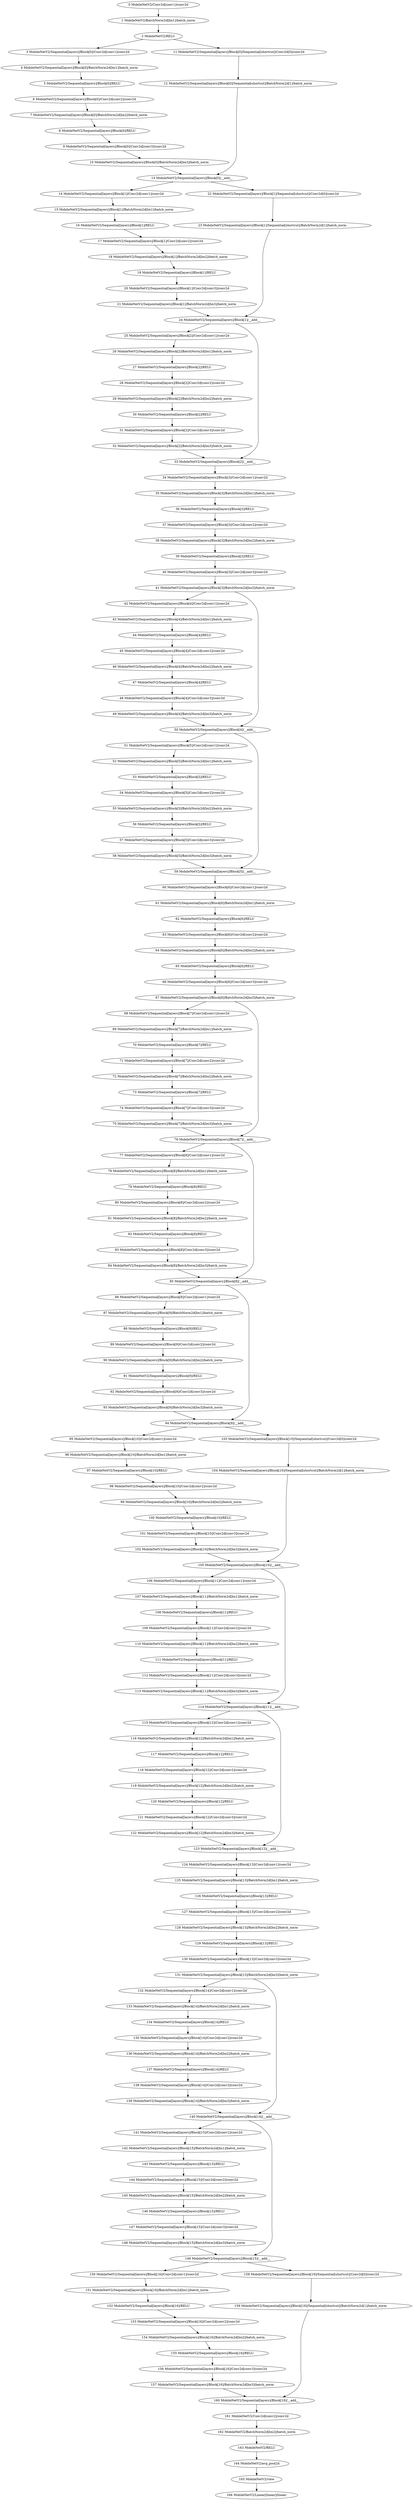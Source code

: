 strict digraph  {
"0 MobileNetV2/Conv2d[conv1]/conv2d" [id=0, scope="MobileNetV2/Conv2d[conv1]", type=conv2d];
"1 MobileNetV2/BatchNorm2d[bn1]/batch_norm" [id=1, scope="MobileNetV2/BatchNorm2d[bn1]", type=batch_norm];
"2 MobileNetV2/RELU" [id=2, scope=MobileNetV2, type=RELU];
"3 MobileNetV2/Sequential[layers]/Block[0]/Conv2d[conv1]/conv2d" [id=3, scope="MobileNetV2/Sequential[layers]/Block[0]/Conv2d[conv1]", type=conv2d];
"4 MobileNetV2/Sequential[layers]/Block[0]/BatchNorm2d[bn1]/batch_norm" [id=4, scope="MobileNetV2/Sequential[layers]/Block[0]/BatchNorm2d[bn1]", type=batch_norm];
"5 MobileNetV2/Sequential[layers]/Block[0]/RELU" [id=5, scope="MobileNetV2/Sequential[layers]/Block[0]", type=RELU];
"6 MobileNetV2/Sequential[layers]/Block[0]/Conv2d[conv2]/conv2d" [id=6, scope="MobileNetV2/Sequential[layers]/Block[0]/Conv2d[conv2]", type=conv2d];
"7 MobileNetV2/Sequential[layers]/Block[0]/BatchNorm2d[bn2]/batch_norm" [id=7, scope="MobileNetV2/Sequential[layers]/Block[0]/BatchNorm2d[bn2]", type=batch_norm];
"8 MobileNetV2/Sequential[layers]/Block[0]/RELU" [id=8, scope="MobileNetV2/Sequential[layers]/Block[0]", type=RELU];
"9 MobileNetV2/Sequential[layers]/Block[0]/Conv2d[conv3]/conv2d" [id=9, scope="MobileNetV2/Sequential[layers]/Block[0]/Conv2d[conv3]", type=conv2d];
"10 MobileNetV2/Sequential[layers]/Block[0]/BatchNorm2d[bn3]/batch_norm" [id=10, scope="MobileNetV2/Sequential[layers]/Block[0]/BatchNorm2d[bn3]", type=batch_norm];
"11 MobileNetV2/Sequential[layers]/Block[0]/Sequential[shortcut]/Conv2d[0]/conv2d" [id=11, scope="MobileNetV2/Sequential[layers]/Block[0]/Sequential[shortcut]/Conv2d[0]", type=conv2d];
"12 MobileNetV2/Sequential[layers]/Block[0]/Sequential[shortcut]/BatchNorm2d[1]/batch_norm" [id=12, scope="MobileNetV2/Sequential[layers]/Block[0]/Sequential[shortcut]/BatchNorm2d[1]", type=batch_norm];
"13 MobileNetV2/Sequential[layers]/Block[0]/__add__" [id=13, scope="MobileNetV2/Sequential[layers]/Block[0]", type=__add__];
"14 MobileNetV2/Sequential[layers]/Block[1]/Conv2d[conv1]/conv2d" [id=14, scope="MobileNetV2/Sequential[layers]/Block[1]/Conv2d[conv1]", type=conv2d];
"15 MobileNetV2/Sequential[layers]/Block[1]/BatchNorm2d[bn1]/batch_norm" [id=15, scope="MobileNetV2/Sequential[layers]/Block[1]/BatchNorm2d[bn1]", type=batch_norm];
"16 MobileNetV2/Sequential[layers]/Block[1]/RELU" [id=16, scope="MobileNetV2/Sequential[layers]/Block[1]", type=RELU];
"17 MobileNetV2/Sequential[layers]/Block[1]/Conv2d[conv2]/conv2d" [id=17, scope="MobileNetV2/Sequential[layers]/Block[1]/Conv2d[conv2]", type=conv2d];
"18 MobileNetV2/Sequential[layers]/Block[1]/BatchNorm2d[bn2]/batch_norm" [id=18, scope="MobileNetV2/Sequential[layers]/Block[1]/BatchNorm2d[bn2]", type=batch_norm];
"19 MobileNetV2/Sequential[layers]/Block[1]/RELU" [id=19, scope="MobileNetV2/Sequential[layers]/Block[1]", type=RELU];
"20 MobileNetV2/Sequential[layers]/Block[1]/Conv2d[conv3]/conv2d" [id=20, scope="MobileNetV2/Sequential[layers]/Block[1]/Conv2d[conv3]", type=conv2d];
"21 MobileNetV2/Sequential[layers]/Block[1]/BatchNorm2d[bn3]/batch_norm" [id=21, scope="MobileNetV2/Sequential[layers]/Block[1]/BatchNorm2d[bn3]", type=batch_norm];
"22 MobileNetV2/Sequential[layers]/Block[1]/Sequential[shortcut]/Conv2d[0]/conv2d" [id=22, scope="MobileNetV2/Sequential[layers]/Block[1]/Sequential[shortcut]/Conv2d[0]", type=conv2d];
"23 MobileNetV2/Sequential[layers]/Block[1]/Sequential[shortcut]/BatchNorm2d[1]/batch_norm" [id=23, scope="MobileNetV2/Sequential[layers]/Block[1]/Sequential[shortcut]/BatchNorm2d[1]", type=batch_norm];
"24 MobileNetV2/Sequential[layers]/Block[1]/__add__" [id=24, scope="MobileNetV2/Sequential[layers]/Block[1]", type=__add__];
"25 MobileNetV2/Sequential[layers]/Block[2]/Conv2d[conv1]/conv2d" [id=25, scope="MobileNetV2/Sequential[layers]/Block[2]/Conv2d[conv1]", type=conv2d];
"26 MobileNetV2/Sequential[layers]/Block[2]/BatchNorm2d[bn1]/batch_norm" [id=26, scope="MobileNetV2/Sequential[layers]/Block[2]/BatchNorm2d[bn1]", type=batch_norm];
"27 MobileNetV2/Sequential[layers]/Block[2]/RELU" [id=27, scope="MobileNetV2/Sequential[layers]/Block[2]", type=RELU];
"28 MobileNetV2/Sequential[layers]/Block[2]/Conv2d[conv2]/conv2d" [id=28, scope="MobileNetV2/Sequential[layers]/Block[2]/Conv2d[conv2]", type=conv2d];
"29 MobileNetV2/Sequential[layers]/Block[2]/BatchNorm2d[bn2]/batch_norm" [id=29, scope="MobileNetV2/Sequential[layers]/Block[2]/BatchNorm2d[bn2]", type=batch_norm];
"30 MobileNetV2/Sequential[layers]/Block[2]/RELU" [id=30, scope="MobileNetV2/Sequential[layers]/Block[2]", type=RELU];
"31 MobileNetV2/Sequential[layers]/Block[2]/Conv2d[conv3]/conv2d" [id=31, scope="MobileNetV2/Sequential[layers]/Block[2]/Conv2d[conv3]", type=conv2d];
"32 MobileNetV2/Sequential[layers]/Block[2]/BatchNorm2d[bn3]/batch_norm" [id=32, scope="MobileNetV2/Sequential[layers]/Block[2]/BatchNorm2d[bn3]", type=batch_norm];
"33 MobileNetV2/Sequential[layers]/Block[2]/__add__" [id=33, scope="MobileNetV2/Sequential[layers]/Block[2]", type=__add__];
"34 MobileNetV2/Sequential[layers]/Block[3]/Conv2d[conv1]/conv2d" [id=34, scope="MobileNetV2/Sequential[layers]/Block[3]/Conv2d[conv1]", type=conv2d];
"35 MobileNetV2/Sequential[layers]/Block[3]/BatchNorm2d[bn1]/batch_norm" [id=35, scope="MobileNetV2/Sequential[layers]/Block[3]/BatchNorm2d[bn1]", type=batch_norm];
"36 MobileNetV2/Sequential[layers]/Block[3]/RELU" [id=36, scope="MobileNetV2/Sequential[layers]/Block[3]", type=RELU];
"37 MobileNetV2/Sequential[layers]/Block[3]/Conv2d[conv2]/conv2d" [id=37, scope="MobileNetV2/Sequential[layers]/Block[3]/Conv2d[conv2]", type=conv2d];
"38 MobileNetV2/Sequential[layers]/Block[3]/BatchNorm2d[bn2]/batch_norm" [id=38, scope="MobileNetV2/Sequential[layers]/Block[3]/BatchNorm2d[bn2]", type=batch_norm];
"39 MobileNetV2/Sequential[layers]/Block[3]/RELU" [id=39, scope="MobileNetV2/Sequential[layers]/Block[3]", type=RELU];
"40 MobileNetV2/Sequential[layers]/Block[3]/Conv2d[conv3]/conv2d" [id=40, scope="MobileNetV2/Sequential[layers]/Block[3]/Conv2d[conv3]", type=conv2d];
"41 MobileNetV2/Sequential[layers]/Block[3]/BatchNorm2d[bn3]/batch_norm" [id=41, scope="MobileNetV2/Sequential[layers]/Block[3]/BatchNorm2d[bn3]", type=batch_norm];
"42 MobileNetV2/Sequential[layers]/Block[4]/Conv2d[conv1]/conv2d" [id=42, scope="MobileNetV2/Sequential[layers]/Block[4]/Conv2d[conv1]", type=conv2d];
"43 MobileNetV2/Sequential[layers]/Block[4]/BatchNorm2d[bn1]/batch_norm" [id=43, scope="MobileNetV2/Sequential[layers]/Block[4]/BatchNorm2d[bn1]", type=batch_norm];
"44 MobileNetV2/Sequential[layers]/Block[4]/RELU" [id=44, scope="MobileNetV2/Sequential[layers]/Block[4]", type=RELU];
"45 MobileNetV2/Sequential[layers]/Block[4]/Conv2d[conv2]/conv2d" [id=45, scope="MobileNetV2/Sequential[layers]/Block[4]/Conv2d[conv2]", type=conv2d];
"46 MobileNetV2/Sequential[layers]/Block[4]/BatchNorm2d[bn2]/batch_norm" [id=46, scope="MobileNetV2/Sequential[layers]/Block[4]/BatchNorm2d[bn2]", type=batch_norm];
"47 MobileNetV2/Sequential[layers]/Block[4]/RELU" [id=47, scope="MobileNetV2/Sequential[layers]/Block[4]", type=RELU];
"48 MobileNetV2/Sequential[layers]/Block[4]/Conv2d[conv3]/conv2d" [id=48, scope="MobileNetV2/Sequential[layers]/Block[4]/Conv2d[conv3]", type=conv2d];
"49 MobileNetV2/Sequential[layers]/Block[4]/BatchNorm2d[bn3]/batch_norm" [id=49, scope="MobileNetV2/Sequential[layers]/Block[4]/BatchNorm2d[bn3]", type=batch_norm];
"50 MobileNetV2/Sequential[layers]/Block[4]/__add__" [id=50, scope="MobileNetV2/Sequential[layers]/Block[4]", type=__add__];
"51 MobileNetV2/Sequential[layers]/Block[5]/Conv2d[conv1]/conv2d" [id=51, scope="MobileNetV2/Sequential[layers]/Block[5]/Conv2d[conv1]", type=conv2d];
"52 MobileNetV2/Sequential[layers]/Block[5]/BatchNorm2d[bn1]/batch_norm" [id=52, scope="MobileNetV2/Sequential[layers]/Block[5]/BatchNorm2d[bn1]", type=batch_norm];
"53 MobileNetV2/Sequential[layers]/Block[5]/RELU" [id=53, scope="MobileNetV2/Sequential[layers]/Block[5]", type=RELU];
"54 MobileNetV2/Sequential[layers]/Block[5]/Conv2d[conv2]/conv2d" [id=54, scope="MobileNetV2/Sequential[layers]/Block[5]/Conv2d[conv2]", type=conv2d];
"55 MobileNetV2/Sequential[layers]/Block[5]/BatchNorm2d[bn2]/batch_norm" [id=55, scope="MobileNetV2/Sequential[layers]/Block[5]/BatchNorm2d[bn2]", type=batch_norm];
"56 MobileNetV2/Sequential[layers]/Block[5]/RELU" [id=56, scope="MobileNetV2/Sequential[layers]/Block[5]", type=RELU];
"57 MobileNetV2/Sequential[layers]/Block[5]/Conv2d[conv3]/conv2d" [id=57, scope="MobileNetV2/Sequential[layers]/Block[5]/Conv2d[conv3]", type=conv2d];
"58 MobileNetV2/Sequential[layers]/Block[5]/BatchNorm2d[bn3]/batch_norm" [id=58, scope="MobileNetV2/Sequential[layers]/Block[5]/BatchNorm2d[bn3]", type=batch_norm];
"59 MobileNetV2/Sequential[layers]/Block[5]/__add__" [id=59, scope="MobileNetV2/Sequential[layers]/Block[5]", type=__add__];
"60 MobileNetV2/Sequential[layers]/Block[6]/Conv2d[conv1]/conv2d" [id=60, scope="MobileNetV2/Sequential[layers]/Block[6]/Conv2d[conv1]", type=conv2d];
"61 MobileNetV2/Sequential[layers]/Block[6]/BatchNorm2d[bn1]/batch_norm" [id=61, scope="MobileNetV2/Sequential[layers]/Block[6]/BatchNorm2d[bn1]", type=batch_norm];
"62 MobileNetV2/Sequential[layers]/Block[6]/RELU" [id=62, scope="MobileNetV2/Sequential[layers]/Block[6]", type=RELU];
"63 MobileNetV2/Sequential[layers]/Block[6]/Conv2d[conv2]/conv2d" [id=63, scope="MobileNetV2/Sequential[layers]/Block[6]/Conv2d[conv2]", type=conv2d];
"64 MobileNetV2/Sequential[layers]/Block[6]/BatchNorm2d[bn2]/batch_norm" [id=64, scope="MobileNetV2/Sequential[layers]/Block[6]/BatchNorm2d[bn2]", type=batch_norm];
"65 MobileNetV2/Sequential[layers]/Block[6]/RELU" [id=65, scope="MobileNetV2/Sequential[layers]/Block[6]", type=RELU];
"66 MobileNetV2/Sequential[layers]/Block[6]/Conv2d[conv3]/conv2d" [id=66, scope="MobileNetV2/Sequential[layers]/Block[6]/Conv2d[conv3]", type=conv2d];
"67 MobileNetV2/Sequential[layers]/Block[6]/BatchNorm2d[bn3]/batch_norm" [id=67, scope="MobileNetV2/Sequential[layers]/Block[6]/BatchNorm2d[bn3]", type=batch_norm];
"68 MobileNetV2/Sequential[layers]/Block[7]/Conv2d[conv1]/conv2d" [id=68, scope="MobileNetV2/Sequential[layers]/Block[7]/Conv2d[conv1]", type=conv2d];
"69 MobileNetV2/Sequential[layers]/Block[7]/BatchNorm2d[bn1]/batch_norm" [id=69, scope="MobileNetV2/Sequential[layers]/Block[7]/BatchNorm2d[bn1]", type=batch_norm];
"70 MobileNetV2/Sequential[layers]/Block[7]/RELU" [id=70, scope="MobileNetV2/Sequential[layers]/Block[7]", type=RELU];
"71 MobileNetV2/Sequential[layers]/Block[7]/Conv2d[conv2]/conv2d" [id=71, scope="MobileNetV2/Sequential[layers]/Block[7]/Conv2d[conv2]", type=conv2d];
"72 MobileNetV2/Sequential[layers]/Block[7]/BatchNorm2d[bn2]/batch_norm" [id=72, scope="MobileNetV2/Sequential[layers]/Block[7]/BatchNorm2d[bn2]", type=batch_norm];
"73 MobileNetV2/Sequential[layers]/Block[7]/RELU" [id=73, scope="MobileNetV2/Sequential[layers]/Block[7]", type=RELU];
"74 MobileNetV2/Sequential[layers]/Block[7]/Conv2d[conv3]/conv2d" [id=74, scope="MobileNetV2/Sequential[layers]/Block[7]/Conv2d[conv3]", type=conv2d];
"75 MobileNetV2/Sequential[layers]/Block[7]/BatchNorm2d[bn3]/batch_norm" [id=75, scope="MobileNetV2/Sequential[layers]/Block[7]/BatchNorm2d[bn3]", type=batch_norm];
"76 MobileNetV2/Sequential[layers]/Block[7]/__add__" [id=76, scope="MobileNetV2/Sequential[layers]/Block[7]", type=__add__];
"77 MobileNetV2/Sequential[layers]/Block[8]/Conv2d[conv1]/conv2d" [id=77, scope="MobileNetV2/Sequential[layers]/Block[8]/Conv2d[conv1]", type=conv2d];
"78 MobileNetV2/Sequential[layers]/Block[8]/BatchNorm2d[bn1]/batch_norm" [id=78, scope="MobileNetV2/Sequential[layers]/Block[8]/BatchNorm2d[bn1]", type=batch_norm];
"79 MobileNetV2/Sequential[layers]/Block[8]/RELU" [id=79, scope="MobileNetV2/Sequential[layers]/Block[8]", type=RELU];
"80 MobileNetV2/Sequential[layers]/Block[8]/Conv2d[conv2]/conv2d" [id=80, scope="MobileNetV2/Sequential[layers]/Block[8]/Conv2d[conv2]", type=conv2d];
"81 MobileNetV2/Sequential[layers]/Block[8]/BatchNorm2d[bn2]/batch_norm" [id=81, scope="MobileNetV2/Sequential[layers]/Block[8]/BatchNorm2d[bn2]", type=batch_norm];
"82 MobileNetV2/Sequential[layers]/Block[8]/RELU" [id=82, scope="MobileNetV2/Sequential[layers]/Block[8]", type=RELU];
"83 MobileNetV2/Sequential[layers]/Block[8]/Conv2d[conv3]/conv2d" [id=83, scope="MobileNetV2/Sequential[layers]/Block[8]/Conv2d[conv3]", type=conv2d];
"84 MobileNetV2/Sequential[layers]/Block[8]/BatchNorm2d[bn3]/batch_norm" [id=84, scope="MobileNetV2/Sequential[layers]/Block[8]/BatchNorm2d[bn3]", type=batch_norm];
"85 MobileNetV2/Sequential[layers]/Block[8]/__add__" [id=85, scope="MobileNetV2/Sequential[layers]/Block[8]", type=__add__];
"86 MobileNetV2/Sequential[layers]/Block[9]/Conv2d[conv1]/conv2d" [id=86, scope="MobileNetV2/Sequential[layers]/Block[9]/Conv2d[conv1]", type=conv2d];
"87 MobileNetV2/Sequential[layers]/Block[9]/BatchNorm2d[bn1]/batch_norm" [id=87, scope="MobileNetV2/Sequential[layers]/Block[9]/BatchNorm2d[bn1]", type=batch_norm];
"88 MobileNetV2/Sequential[layers]/Block[9]/RELU" [id=88, scope="MobileNetV2/Sequential[layers]/Block[9]", type=RELU];
"89 MobileNetV2/Sequential[layers]/Block[9]/Conv2d[conv2]/conv2d" [id=89, scope="MobileNetV2/Sequential[layers]/Block[9]/Conv2d[conv2]", type=conv2d];
"90 MobileNetV2/Sequential[layers]/Block[9]/BatchNorm2d[bn2]/batch_norm" [id=90, scope="MobileNetV2/Sequential[layers]/Block[9]/BatchNorm2d[bn2]", type=batch_norm];
"91 MobileNetV2/Sequential[layers]/Block[9]/RELU" [id=91, scope="MobileNetV2/Sequential[layers]/Block[9]", type=RELU];
"92 MobileNetV2/Sequential[layers]/Block[9]/Conv2d[conv3]/conv2d" [id=92, scope="MobileNetV2/Sequential[layers]/Block[9]/Conv2d[conv3]", type=conv2d];
"93 MobileNetV2/Sequential[layers]/Block[9]/BatchNorm2d[bn3]/batch_norm" [id=93, scope="MobileNetV2/Sequential[layers]/Block[9]/BatchNorm2d[bn3]", type=batch_norm];
"94 MobileNetV2/Sequential[layers]/Block[9]/__add__" [id=94, scope="MobileNetV2/Sequential[layers]/Block[9]", type=__add__];
"95 MobileNetV2/Sequential[layers]/Block[10]/Conv2d[conv1]/conv2d" [id=95, scope="MobileNetV2/Sequential[layers]/Block[10]/Conv2d[conv1]", type=conv2d];
"96 MobileNetV2/Sequential[layers]/Block[10]/BatchNorm2d[bn1]/batch_norm" [id=96, scope="MobileNetV2/Sequential[layers]/Block[10]/BatchNorm2d[bn1]", type=batch_norm];
"97 MobileNetV2/Sequential[layers]/Block[10]/RELU" [id=97, scope="MobileNetV2/Sequential[layers]/Block[10]", type=RELU];
"98 MobileNetV2/Sequential[layers]/Block[10]/Conv2d[conv2]/conv2d" [id=98, scope="MobileNetV2/Sequential[layers]/Block[10]/Conv2d[conv2]", type=conv2d];
"99 MobileNetV2/Sequential[layers]/Block[10]/BatchNorm2d[bn2]/batch_norm" [id=99, scope="MobileNetV2/Sequential[layers]/Block[10]/BatchNorm2d[bn2]", type=batch_norm];
"100 MobileNetV2/Sequential[layers]/Block[10]/RELU" [id=100, scope="MobileNetV2/Sequential[layers]/Block[10]", type=RELU];
"101 MobileNetV2/Sequential[layers]/Block[10]/Conv2d[conv3]/conv2d" [id=101, scope="MobileNetV2/Sequential[layers]/Block[10]/Conv2d[conv3]", type=conv2d];
"102 MobileNetV2/Sequential[layers]/Block[10]/BatchNorm2d[bn3]/batch_norm" [id=102, scope="MobileNetV2/Sequential[layers]/Block[10]/BatchNorm2d[bn3]", type=batch_norm];
"103 MobileNetV2/Sequential[layers]/Block[10]/Sequential[shortcut]/Conv2d[0]/conv2d" [id=103, scope="MobileNetV2/Sequential[layers]/Block[10]/Sequential[shortcut]/Conv2d[0]", type=conv2d];
"104 MobileNetV2/Sequential[layers]/Block[10]/Sequential[shortcut]/BatchNorm2d[1]/batch_norm" [id=104, scope="MobileNetV2/Sequential[layers]/Block[10]/Sequential[shortcut]/BatchNorm2d[1]", type=batch_norm];
"105 MobileNetV2/Sequential[layers]/Block[10]/__add__" [id=105, scope="MobileNetV2/Sequential[layers]/Block[10]", type=__add__];
"106 MobileNetV2/Sequential[layers]/Block[11]/Conv2d[conv1]/conv2d" [id=106, scope="MobileNetV2/Sequential[layers]/Block[11]/Conv2d[conv1]", type=conv2d];
"107 MobileNetV2/Sequential[layers]/Block[11]/BatchNorm2d[bn1]/batch_norm" [id=107, scope="MobileNetV2/Sequential[layers]/Block[11]/BatchNorm2d[bn1]", type=batch_norm];
"108 MobileNetV2/Sequential[layers]/Block[11]/RELU" [id=108, scope="MobileNetV2/Sequential[layers]/Block[11]", type=RELU];
"109 MobileNetV2/Sequential[layers]/Block[11]/Conv2d[conv2]/conv2d" [id=109, scope="MobileNetV2/Sequential[layers]/Block[11]/Conv2d[conv2]", type=conv2d];
"110 MobileNetV2/Sequential[layers]/Block[11]/BatchNorm2d[bn2]/batch_norm" [id=110, scope="MobileNetV2/Sequential[layers]/Block[11]/BatchNorm2d[bn2]", type=batch_norm];
"111 MobileNetV2/Sequential[layers]/Block[11]/RELU" [id=111, scope="MobileNetV2/Sequential[layers]/Block[11]", type=RELU];
"112 MobileNetV2/Sequential[layers]/Block[11]/Conv2d[conv3]/conv2d" [id=112, scope="MobileNetV2/Sequential[layers]/Block[11]/Conv2d[conv3]", type=conv2d];
"113 MobileNetV2/Sequential[layers]/Block[11]/BatchNorm2d[bn3]/batch_norm" [id=113, scope="MobileNetV2/Sequential[layers]/Block[11]/BatchNorm2d[bn3]", type=batch_norm];
"114 MobileNetV2/Sequential[layers]/Block[11]/__add__" [id=114, scope="MobileNetV2/Sequential[layers]/Block[11]", type=__add__];
"115 MobileNetV2/Sequential[layers]/Block[12]/Conv2d[conv1]/conv2d" [id=115, scope="MobileNetV2/Sequential[layers]/Block[12]/Conv2d[conv1]", type=conv2d];
"116 MobileNetV2/Sequential[layers]/Block[12]/BatchNorm2d[bn1]/batch_norm" [id=116, scope="MobileNetV2/Sequential[layers]/Block[12]/BatchNorm2d[bn1]", type=batch_norm];
"117 MobileNetV2/Sequential[layers]/Block[12]/RELU" [id=117, scope="MobileNetV2/Sequential[layers]/Block[12]", type=RELU];
"118 MobileNetV2/Sequential[layers]/Block[12]/Conv2d[conv2]/conv2d" [id=118, scope="MobileNetV2/Sequential[layers]/Block[12]/Conv2d[conv2]", type=conv2d];
"119 MobileNetV2/Sequential[layers]/Block[12]/BatchNorm2d[bn2]/batch_norm" [id=119, scope="MobileNetV2/Sequential[layers]/Block[12]/BatchNorm2d[bn2]", type=batch_norm];
"120 MobileNetV2/Sequential[layers]/Block[12]/RELU" [id=120, scope="MobileNetV2/Sequential[layers]/Block[12]", type=RELU];
"121 MobileNetV2/Sequential[layers]/Block[12]/Conv2d[conv3]/conv2d" [id=121, scope="MobileNetV2/Sequential[layers]/Block[12]/Conv2d[conv3]", type=conv2d];
"122 MobileNetV2/Sequential[layers]/Block[12]/BatchNorm2d[bn3]/batch_norm" [id=122, scope="MobileNetV2/Sequential[layers]/Block[12]/BatchNorm2d[bn3]", type=batch_norm];
"123 MobileNetV2/Sequential[layers]/Block[12]/__add__" [id=123, scope="MobileNetV2/Sequential[layers]/Block[12]", type=__add__];
"124 MobileNetV2/Sequential[layers]/Block[13]/Conv2d[conv1]/conv2d" [id=124, scope="MobileNetV2/Sequential[layers]/Block[13]/Conv2d[conv1]", type=conv2d];
"125 MobileNetV2/Sequential[layers]/Block[13]/BatchNorm2d[bn1]/batch_norm" [id=125, scope="MobileNetV2/Sequential[layers]/Block[13]/BatchNorm2d[bn1]", type=batch_norm];
"126 MobileNetV2/Sequential[layers]/Block[13]/RELU" [id=126, scope="MobileNetV2/Sequential[layers]/Block[13]", type=RELU];
"127 MobileNetV2/Sequential[layers]/Block[13]/Conv2d[conv2]/conv2d" [id=127, scope="MobileNetV2/Sequential[layers]/Block[13]/Conv2d[conv2]", type=conv2d];
"128 MobileNetV2/Sequential[layers]/Block[13]/BatchNorm2d[bn2]/batch_norm" [id=128, scope="MobileNetV2/Sequential[layers]/Block[13]/BatchNorm2d[bn2]", type=batch_norm];
"129 MobileNetV2/Sequential[layers]/Block[13]/RELU" [id=129, scope="MobileNetV2/Sequential[layers]/Block[13]", type=RELU];
"130 MobileNetV2/Sequential[layers]/Block[13]/Conv2d[conv3]/conv2d" [id=130, scope="MobileNetV2/Sequential[layers]/Block[13]/Conv2d[conv3]", type=conv2d];
"131 MobileNetV2/Sequential[layers]/Block[13]/BatchNorm2d[bn3]/batch_norm" [id=131, scope="MobileNetV2/Sequential[layers]/Block[13]/BatchNorm2d[bn3]", type=batch_norm];
"132 MobileNetV2/Sequential[layers]/Block[14]/Conv2d[conv1]/conv2d" [id=132, scope="MobileNetV2/Sequential[layers]/Block[14]/Conv2d[conv1]", type=conv2d];
"133 MobileNetV2/Sequential[layers]/Block[14]/BatchNorm2d[bn1]/batch_norm" [id=133, scope="MobileNetV2/Sequential[layers]/Block[14]/BatchNorm2d[bn1]", type=batch_norm];
"134 MobileNetV2/Sequential[layers]/Block[14]/RELU" [id=134, scope="MobileNetV2/Sequential[layers]/Block[14]", type=RELU];
"135 MobileNetV2/Sequential[layers]/Block[14]/Conv2d[conv2]/conv2d" [id=135, scope="MobileNetV2/Sequential[layers]/Block[14]/Conv2d[conv2]", type=conv2d];
"136 MobileNetV2/Sequential[layers]/Block[14]/BatchNorm2d[bn2]/batch_norm" [id=136, scope="MobileNetV2/Sequential[layers]/Block[14]/BatchNorm2d[bn2]", type=batch_norm];
"137 MobileNetV2/Sequential[layers]/Block[14]/RELU" [id=137, scope="MobileNetV2/Sequential[layers]/Block[14]", type=RELU];
"138 MobileNetV2/Sequential[layers]/Block[14]/Conv2d[conv3]/conv2d" [id=138, scope="MobileNetV2/Sequential[layers]/Block[14]/Conv2d[conv3]", type=conv2d];
"139 MobileNetV2/Sequential[layers]/Block[14]/BatchNorm2d[bn3]/batch_norm" [id=139, scope="MobileNetV2/Sequential[layers]/Block[14]/BatchNorm2d[bn3]", type=batch_norm];
"140 MobileNetV2/Sequential[layers]/Block[14]/__add__" [id=140, scope="MobileNetV2/Sequential[layers]/Block[14]", type=__add__];
"141 MobileNetV2/Sequential[layers]/Block[15]/Conv2d[conv1]/conv2d" [id=141, scope="MobileNetV2/Sequential[layers]/Block[15]/Conv2d[conv1]", type=conv2d];
"142 MobileNetV2/Sequential[layers]/Block[15]/BatchNorm2d[bn1]/batch_norm" [id=142, scope="MobileNetV2/Sequential[layers]/Block[15]/BatchNorm2d[bn1]", type=batch_norm];
"143 MobileNetV2/Sequential[layers]/Block[15]/RELU" [id=143, scope="MobileNetV2/Sequential[layers]/Block[15]", type=RELU];
"144 MobileNetV2/Sequential[layers]/Block[15]/Conv2d[conv2]/conv2d" [id=144, scope="MobileNetV2/Sequential[layers]/Block[15]/Conv2d[conv2]", type=conv2d];
"145 MobileNetV2/Sequential[layers]/Block[15]/BatchNorm2d[bn2]/batch_norm" [id=145, scope="MobileNetV2/Sequential[layers]/Block[15]/BatchNorm2d[bn2]", type=batch_norm];
"146 MobileNetV2/Sequential[layers]/Block[15]/RELU" [id=146, scope="MobileNetV2/Sequential[layers]/Block[15]", type=RELU];
"147 MobileNetV2/Sequential[layers]/Block[15]/Conv2d[conv3]/conv2d" [id=147, scope="MobileNetV2/Sequential[layers]/Block[15]/Conv2d[conv3]", type=conv2d];
"148 MobileNetV2/Sequential[layers]/Block[15]/BatchNorm2d[bn3]/batch_norm" [id=148, scope="MobileNetV2/Sequential[layers]/Block[15]/BatchNorm2d[bn3]", type=batch_norm];
"149 MobileNetV2/Sequential[layers]/Block[15]/__add__" [id=149, scope="MobileNetV2/Sequential[layers]/Block[15]", type=__add__];
"150 MobileNetV2/Sequential[layers]/Block[16]/Conv2d[conv1]/conv2d" [id=150, scope="MobileNetV2/Sequential[layers]/Block[16]/Conv2d[conv1]", type=conv2d];
"151 MobileNetV2/Sequential[layers]/Block[16]/BatchNorm2d[bn1]/batch_norm" [id=151, scope="MobileNetV2/Sequential[layers]/Block[16]/BatchNorm2d[bn1]", type=batch_norm];
"152 MobileNetV2/Sequential[layers]/Block[16]/RELU" [id=152, scope="MobileNetV2/Sequential[layers]/Block[16]", type=RELU];
"153 MobileNetV2/Sequential[layers]/Block[16]/Conv2d[conv2]/conv2d" [id=153, scope="MobileNetV2/Sequential[layers]/Block[16]/Conv2d[conv2]", type=conv2d];
"154 MobileNetV2/Sequential[layers]/Block[16]/BatchNorm2d[bn2]/batch_norm" [id=154, scope="MobileNetV2/Sequential[layers]/Block[16]/BatchNorm2d[bn2]", type=batch_norm];
"155 MobileNetV2/Sequential[layers]/Block[16]/RELU" [id=155, scope="MobileNetV2/Sequential[layers]/Block[16]", type=RELU];
"156 MobileNetV2/Sequential[layers]/Block[16]/Conv2d[conv3]/conv2d" [id=156, scope="MobileNetV2/Sequential[layers]/Block[16]/Conv2d[conv3]", type=conv2d];
"157 MobileNetV2/Sequential[layers]/Block[16]/BatchNorm2d[bn3]/batch_norm" [id=157, scope="MobileNetV2/Sequential[layers]/Block[16]/BatchNorm2d[bn3]", type=batch_norm];
"158 MobileNetV2/Sequential[layers]/Block[16]/Sequential[shortcut]/Conv2d[0]/conv2d" [id=158, scope="MobileNetV2/Sequential[layers]/Block[16]/Sequential[shortcut]/Conv2d[0]", type=conv2d];
"159 MobileNetV2/Sequential[layers]/Block[16]/Sequential[shortcut]/BatchNorm2d[1]/batch_norm" [id=159, scope="MobileNetV2/Sequential[layers]/Block[16]/Sequential[shortcut]/BatchNorm2d[1]", type=batch_norm];
"160 MobileNetV2/Sequential[layers]/Block[16]/__add__" [id=160, scope="MobileNetV2/Sequential[layers]/Block[16]", type=__add__];
"161 MobileNetV2/Conv2d[conv2]/conv2d" [id=161, scope="MobileNetV2/Conv2d[conv2]", type=conv2d];
"162 MobileNetV2/BatchNorm2d[bn2]/batch_norm" [id=162, scope="MobileNetV2/BatchNorm2d[bn2]", type=batch_norm];
"163 MobileNetV2/RELU" [id=163, scope=MobileNetV2, type=RELU];
"164 MobileNetV2/avg_pool2d" [id=164, scope=MobileNetV2, type=avg_pool2d];
"165 MobileNetV2/view" [id=165, scope=MobileNetV2, type=view];
"166 MobileNetV2/Linear[linear]/linear" [id=166, scope="MobileNetV2/Linear[linear]", type=linear];
"0 MobileNetV2/Conv2d[conv1]/conv2d" -> "1 MobileNetV2/BatchNorm2d[bn1]/batch_norm";
"1 MobileNetV2/BatchNorm2d[bn1]/batch_norm" -> "2 MobileNetV2/RELU";
"2 MobileNetV2/RELU" -> "3 MobileNetV2/Sequential[layers]/Block[0]/Conv2d[conv1]/conv2d";
"3 MobileNetV2/Sequential[layers]/Block[0]/Conv2d[conv1]/conv2d" -> "4 MobileNetV2/Sequential[layers]/Block[0]/BatchNorm2d[bn1]/batch_norm";
"4 MobileNetV2/Sequential[layers]/Block[0]/BatchNorm2d[bn1]/batch_norm" -> "5 MobileNetV2/Sequential[layers]/Block[0]/RELU";
"5 MobileNetV2/Sequential[layers]/Block[0]/RELU" -> "6 MobileNetV2/Sequential[layers]/Block[0]/Conv2d[conv2]/conv2d";
"6 MobileNetV2/Sequential[layers]/Block[0]/Conv2d[conv2]/conv2d" -> "7 MobileNetV2/Sequential[layers]/Block[0]/BatchNorm2d[bn2]/batch_norm";
"7 MobileNetV2/Sequential[layers]/Block[0]/BatchNorm2d[bn2]/batch_norm" -> "8 MobileNetV2/Sequential[layers]/Block[0]/RELU";
"8 MobileNetV2/Sequential[layers]/Block[0]/RELU" -> "9 MobileNetV2/Sequential[layers]/Block[0]/Conv2d[conv3]/conv2d";
"2 MobileNetV2/RELU" -> "11 MobileNetV2/Sequential[layers]/Block[0]/Sequential[shortcut]/Conv2d[0]/conv2d";
"9 MobileNetV2/Sequential[layers]/Block[0]/Conv2d[conv3]/conv2d" -> "10 MobileNetV2/Sequential[layers]/Block[0]/BatchNorm2d[bn3]/batch_norm";
"10 MobileNetV2/Sequential[layers]/Block[0]/BatchNorm2d[bn3]/batch_norm" -> "13 MobileNetV2/Sequential[layers]/Block[0]/__add__";
"11 MobileNetV2/Sequential[layers]/Block[0]/Sequential[shortcut]/Conv2d[0]/conv2d" -> "12 MobileNetV2/Sequential[layers]/Block[0]/Sequential[shortcut]/BatchNorm2d[1]/batch_norm";
"12 MobileNetV2/Sequential[layers]/Block[0]/Sequential[shortcut]/BatchNorm2d[1]/batch_norm" -> "13 MobileNetV2/Sequential[layers]/Block[0]/__add__";
"13 MobileNetV2/Sequential[layers]/Block[0]/__add__" -> "14 MobileNetV2/Sequential[layers]/Block[1]/Conv2d[conv1]/conv2d";
"13 MobileNetV2/Sequential[layers]/Block[0]/__add__" -> "22 MobileNetV2/Sequential[layers]/Block[1]/Sequential[shortcut]/Conv2d[0]/conv2d";
"14 MobileNetV2/Sequential[layers]/Block[1]/Conv2d[conv1]/conv2d" -> "15 MobileNetV2/Sequential[layers]/Block[1]/BatchNorm2d[bn1]/batch_norm";
"15 MobileNetV2/Sequential[layers]/Block[1]/BatchNorm2d[bn1]/batch_norm" -> "16 MobileNetV2/Sequential[layers]/Block[1]/RELU";
"16 MobileNetV2/Sequential[layers]/Block[1]/RELU" -> "17 MobileNetV2/Sequential[layers]/Block[1]/Conv2d[conv2]/conv2d";
"17 MobileNetV2/Sequential[layers]/Block[1]/Conv2d[conv2]/conv2d" -> "18 MobileNetV2/Sequential[layers]/Block[1]/BatchNorm2d[bn2]/batch_norm";
"18 MobileNetV2/Sequential[layers]/Block[1]/BatchNorm2d[bn2]/batch_norm" -> "19 MobileNetV2/Sequential[layers]/Block[1]/RELU";
"19 MobileNetV2/Sequential[layers]/Block[1]/RELU" -> "20 MobileNetV2/Sequential[layers]/Block[1]/Conv2d[conv3]/conv2d";
"20 MobileNetV2/Sequential[layers]/Block[1]/Conv2d[conv3]/conv2d" -> "21 MobileNetV2/Sequential[layers]/Block[1]/BatchNorm2d[bn3]/batch_norm";
"21 MobileNetV2/Sequential[layers]/Block[1]/BatchNorm2d[bn3]/batch_norm" -> "24 MobileNetV2/Sequential[layers]/Block[1]/__add__";
"22 MobileNetV2/Sequential[layers]/Block[1]/Sequential[shortcut]/Conv2d[0]/conv2d" -> "23 MobileNetV2/Sequential[layers]/Block[1]/Sequential[shortcut]/BatchNorm2d[1]/batch_norm";
"23 MobileNetV2/Sequential[layers]/Block[1]/Sequential[shortcut]/BatchNorm2d[1]/batch_norm" -> "24 MobileNetV2/Sequential[layers]/Block[1]/__add__";
"24 MobileNetV2/Sequential[layers]/Block[1]/__add__" -> "25 MobileNetV2/Sequential[layers]/Block[2]/Conv2d[conv1]/conv2d";
"24 MobileNetV2/Sequential[layers]/Block[1]/__add__" -> "33 MobileNetV2/Sequential[layers]/Block[2]/__add__";
"25 MobileNetV2/Sequential[layers]/Block[2]/Conv2d[conv1]/conv2d" -> "26 MobileNetV2/Sequential[layers]/Block[2]/BatchNorm2d[bn1]/batch_norm";
"26 MobileNetV2/Sequential[layers]/Block[2]/BatchNorm2d[bn1]/batch_norm" -> "27 MobileNetV2/Sequential[layers]/Block[2]/RELU";
"27 MobileNetV2/Sequential[layers]/Block[2]/RELU" -> "28 MobileNetV2/Sequential[layers]/Block[2]/Conv2d[conv2]/conv2d";
"28 MobileNetV2/Sequential[layers]/Block[2]/Conv2d[conv2]/conv2d" -> "29 MobileNetV2/Sequential[layers]/Block[2]/BatchNorm2d[bn2]/batch_norm";
"29 MobileNetV2/Sequential[layers]/Block[2]/BatchNorm2d[bn2]/batch_norm" -> "30 MobileNetV2/Sequential[layers]/Block[2]/RELU";
"30 MobileNetV2/Sequential[layers]/Block[2]/RELU" -> "31 MobileNetV2/Sequential[layers]/Block[2]/Conv2d[conv3]/conv2d";
"31 MobileNetV2/Sequential[layers]/Block[2]/Conv2d[conv3]/conv2d" -> "32 MobileNetV2/Sequential[layers]/Block[2]/BatchNorm2d[bn3]/batch_norm";
"32 MobileNetV2/Sequential[layers]/Block[2]/BatchNorm2d[bn3]/batch_norm" -> "33 MobileNetV2/Sequential[layers]/Block[2]/__add__";
"33 MobileNetV2/Sequential[layers]/Block[2]/__add__" -> "34 MobileNetV2/Sequential[layers]/Block[3]/Conv2d[conv1]/conv2d";
"34 MobileNetV2/Sequential[layers]/Block[3]/Conv2d[conv1]/conv2d" -> "35 MobileNetV2/Sequential[layers]/Block[3]/BatchNorm2d[bn1]/batch_norm";
"35 MobileNetV2/Sequential[layers]/Block[3]/BatchNorm2d[bn1]/batch_norm" -> "36 MobileNetV2/Sequential[layers]/Block[3]/RELU";
"36 MobileNetV2/Sequential[layers]/Block[3]/RELU" -> "37 MobileNetV2/Sequential[layers]/Block[3]/Conv2d[conv2]/conv2d";
"37 MobileNetV2/Sequential[layers]/Block[3]/Conv2d[conv2]/conv2d" -> "38 MobileNetV2/Sequential[layers]/Block[3]/BatchNorm2d[bn2]/batch_norm";
"38 MobileNetV2/Sequential[layers]/Block[3]/BatchNorm2d[bn2]/batch_norm" -> "39 MobileNetV2/Sequential[layers]/Block[3]/RELU";
"39 MobileNetV2/Sequential[layers]/Block[3]/RELU" -> "40 MobileNetV2/Sequential[layers]/Block[3]/Conv2d[conv3]/conv2d";
"40 MobileNetV2/Sequential[layers]/Block[3]/Conv2d[conv3]/conv2d" -> "41 MobileNetV2/Sequential[layers]/Block[3]/BatchNorm2d[bn3]/batch_norm";
"41 MobileNetV2/Sequential[layers]/Block[3]/BatchNorm2d[bn3]/batch_norm" -> "42 MobileNetV2/Sequential[layers]/Block[4]/Conv2d[conv1]/conv2d";
"41 MobileNetV2/Sequential[layers]/Block[3]/BatchNorm2d[bn3]/batch_norm" -> "50 MobileNetV2/Sequential[layers]/Block[4]/__add__";
"42 MobileNetV2/Sequential[layers]/Block[4]/Conv2d[conv1]/conv2d" -> "43 MobileNetV2/Sequential[layers]/Block[4]/BatchNorm2d[bn1]/batch_norm";
"43 MobileNetV2/Sequential[layers]/Block[4]/BatchNorm2d[bn1]/batch_norm" -> "44 MobileNetV2/Sequential[layers]/Block[4]/RELU";
"44 MobileNetV2/Sequential[layers]/Block[4]/RELU" -> "45 MobileNetV2/Sequential[layers]/Block[4]/Conv2d[conv2]/conv2d";
"45 MobileNetV2/Sequential[layers]/Block[4]/Conv2d[conv2]/conv2d" -> "46 MobileNetV2/Sequential[layers]/Block[4]/BatchNorm2d[bn2]/batch_norm";
"46 MobileNetV2/Sequential[layers]/Block[4]/BatchNorm2d[bn2]/batch_norm" -> "47 MobileNetV2/Sequential[layers]/Block[4]/RELU";
"47 MobileNetV2/Sequential[layers]/Block[4]/RELU" -> "48 MobileNetV2/Sequential[layers]/Block[4]/Conv2d[conv3]/conv2d";
"48 MobileNetV2/Sequential[layers]/Block[4]/Conv2d[conv3]/conv2d" -> "49 MobileNetV2/Sequential[layers]/Block[4]/BatchNorm2d[bn3]/batch_norm";
"49 MobileNetV2/Sequential[layers]/Block[4]/BatchNorm2d[bn3]/batch_norm" -> "50 MobileNetV2/Sequential[layers]/Block[4]/__add__";
"50 MobileNetV2/Sequential[layers]/Block[4]/__add__" -> "51 MobileNetV2/Sequential[layers]/Block[5]/Conv2d[conv1]/conv2d";
"50 MobileNetV2/Sequential[layers]/Block[4]/__add__" -> "59 MobileNetV2/Sequential[layers]/Block[5]/__add__";
"51 MobileNetV2/Sequential[layers]/Block[5]/Conv2d[conv1]/conv2d" -> "52 MobileNetV2/Sequential[layers]/Block[5]/BatchNorm2d[bn1]/batch_norm";
"52 MobileNetV2/Sequential[layers]/Block[5]/BatchNorm2d[bn1]/batch_norm" -> "53 MobileNetV2/Sequential[layers]/Block[5]/RELU";
"53 MobileNetV2/Sequential[layers]/Block[5]/RELU" -> "54 MobileNetV2/Sequential[layers]/Block[5]/Conv2d[conv2]/conv2d";
"54 MobileNetV2/Sequential[layers]/Block[5]/Conv2d[conv2]/conv2d" -> "55 MobileNetV2/Sequential[layers]/Block[5]/BatchNorm2d[bn2]/batch_norm";
"55 MobileNetV2/Sequential[layers]/Block[5]/BatchNorm2d[bn2]/batch_norm" -> "56 MobileNetV2/Sequential[layers]/Block[5]/RELU";
"56 MobileNetV2/Sequential[layers]/Block[5]/RELU" -> "57 MobileNetV2/Sequential[layers]/Block[5]/Conv2d[conv3]/conv2d";
"57 MobileNetV2/Sequential[layers]/Block[5]/Conv2d[conv3]/conv2d" -> "58 MobileNetV2/Sequential[layers]/Block[5]/BatchNorm2d[bn3]/batch_norm";
"58 MobileNetV2/Sequential[layers]/Block[5]/BatchNorm2d[bn3]/batch_norm" -> "59 MobileNetV2/Sequential[layers]/Block[5]/__add__";
"59 MobileNetV2/Sequential[layers]/Block[5]/__add__" -> "60 MobileNetV2/Sequential[layers]/Block[6]/Conv2d[conv1]/conv2d";
"60 MobileNetV2/Sequential[layers]/Block[6]/Conv2d[conv1]/conv2d" -> "61 MobileNetV2/Sequential[layers]/Block[6]/BatchNorm2d[bn1]/batch_norm";
"61 MobileNetV2/Sequential[layers]/Block[6]/BatchNorm2d[bn1]/batch_norm" -> "62 MobileNetV2/Sequential[layers]/Block[6]/RELU";
"62 MobileNetV2/Sequential[layers]/Block[6]/RELU" -> "63 MobileNetV2/Sequential[layers]/Block[6]/Conv2d[conv2]/conv2d";
"63 MobileNetV2/Sequential[layers]/Block[6]/Conv2d[conv2]/conv2d" -> "64 MobileNetV2/Sequential[layers]/Block[6]/BatchNorm2d[bn2]/batch_norm";
"64 MobileNetV2/Sequential[layers]/Block[6]/BatchNorm2d[bn2]/batch_norm" -> "65 MobileNetV2/Sequential[layers]/Block[6]/RELU";
"65 MobileNetV2/Sequential[layers]/Block[6]/RELU" -> "66 MobileNetV2/Sequential[layers]/Block[6]/Conv2d[conv3]/conv2d";
"66 MobileNetV2/Sequential[layers]/Block[6]/Conv2d[conv3]/conv2d" -> "67 MobileNetV2/Sequential[layers]/Block[6]/BatchNorm2d[bn3]/batch_norm";
"67 MobileNetV2/Sequential[layers]/Block[6]/BatchNorm2d[bn3]/batch_norm" -> "68 MobileNetV2/Sequential[layers]/Block[7]/Conv2d[conv1]/conv2d";
"67 MobileNetV2/Sequential[layers]/Block[6]/BatchNorm2d[bn3]/batch_norm" -> "76 MobileNetV2/Sequential[layers]/Block[7]/__add__";
"68 MobileNetV2/Sequential[layers]/Block[7]/Conv2d[conv1]/conv2d" -> "69 MobileNetV2/Sequential[layers]/Block[7]/BatchNorm2d[bn1]/batch_norm";
"69 MobileNetV2/Sequential[layers]/Block[7]/BatchNorm2d[bn1]/batch_norm" -> "70 MobileNetV2/Sequential[layers]/Block[7]/RELU";
"70 MobileNetV2/Sequential[layers]/Block[7]/RELU" -> "71 MobileNetV2/Sequential[layers]/Block[7]/Conv2d[conv2]/conv2d";
"71 MobileNetV2/Sequential[layers]/Block[7]/Conv2d[conv2]/conv2d" -> "72 MobileNetV2/Sequential[layers]/Block[7]/BatchNorm2d[bn2]/batch_norm";
"72 MobileNetV2/Sequential[layers]/Block[7]/BatchNorm2d[bn2]/batch_norm" -> "73 MobileNetV2/Sequential[layers]/Block[7]/RELU";
"73 MobileNetV2/Sequential[layers]/Block[7]/RELU" -> "74 MobileNetV2/Sequential[layers]/Block[7]/Conv2d[conv3]/conv2d";
"74 MobileNetV2/Sequential[layers]/Block[7]/Conv2d[conv3]/conv2d" -> "75 MobileNetV2/Sequential[layers]/Block[7]/BatchNorm2d[bn3]/batch_norm";
"75 MobileNetV2/Sequential[layers]/Block[7]/BatchNorm2d[bn3]/batch_norm" -> "76 MobileNetV2/Sequential[layers]/Block[7]/__add__";
"76 MobileNetV2/Sequential[layers]/Block[7]/__add__" -> "77 MobileNetV2/Sequential[layers]/Block[8]/Conv2d[conv1]/conv2d";
"76 MobileNetV2/Sequential[layers]/Block[7]/__add__" -> "85 MobileNetV2/Sequential[layers]/Block[8]/__add__";
"77 MobileNetV2/Sequential[layers]/Block[8]/Conv2d[conv1]/conv2d" -> "78 MobileNetV2/Sequential[layers]/Block[8]/BatchNorm2d[bn1]/batch_norm";
"78 MobileNetV2/Sequential[layers]/Block[8]/BatchNorm2d[bn1]/batch_norm" -> "79 MobileNetV2/Sequential[layers]/Block[8]/RELU";
"79 MobileNetV2/Sequential[layers]/Block[8]/RELU" -> "80 MobileNetV2/Sequential[layers]/Block[8]/Conv2d[conv2]/conv2d";
"80 MobileNetV2/Sequential[layers]/Block[8]/Conv2d[conv2]/conv2d" -> "81 MobileNetV2/Sequential[layers]/Block[8]/BatchNorm2d[bn2]/batch_norm";
"81 MobileNetV2/Sequential[layers]/Block[8]/BatchNorm2d[bn2]/batch_norm" -> "82 MobileNetV2/Sequential[layers]/Block[8]/RELU";
"82 MobileNetV2/Sequential[layers]/Block[8]/RELU" -> "83 MobileNetV2/Sequential[layers]/Block[8]/Conv2d[conv3]/conv2d";
"83 MobileNetV2/Sequential[layers]/Block[8]/Conv2d[conv3]/conv2d" -> "84 MobileNetV2/Sequential[layers]/Block[8]/BatchNorm2d[bn3]/batch_norm";
"84 MobileNetV2/Sequential[layers]/Block[8]/BatchNorm2d[bn3]/batch_norm" -> "85 MobileNetV2/Sequential[layers]/Block[8]/__add__";
"85 MobileNetV2/Sequential[layers]/Block[8]/__add__" -> "86 MobileNetV2/Sequential[layers]/Block[9]/Conv2d[conv1]/conv2d";
"85 MobileNetV2/Sequential[layers]/Block[8]/__add__" -> "94 MobileNetV2/Sequential[layers]/Block[9]/__add__";
"86 MobileNetV2/Sequential[layers]/Block[9]/Conv2d[conv1]/conv2d" -> "87 MobileNetV2/Sequential[layers]/Block[9]/BatchNorm2d[bn1]/batch_norm";
"87 MobileNetV2/Sequential[layers]/Block[9]/BatchNorm2d[bn1]/batch_norm" -> "88 MobileNetV2/Sequential[layers]/Block[9]/RELU";
"88 MobileNetV2/Sequential[layers]/Block[9]/RELU" -> "89 MobileNetV2/Sequential[layers]/Block[9]/Conv2d[conv2]/conv2d";
"89 MobileNetV2/Sequential[layers]/Block[9]/Conv2d[conv2]/conv2d" -> "90 MobileNetV2/Sequential[layers]/Block[9]/BatchNorm2d[bn2]/batch_norm";
"90 MobileNetV2/Sequential[layers]/Block[9]/BatchNorm2d[bn2]/batch_norm" -> "91 MobileNetV2/Sequential[layers]/Block[9]/RELU";
"91 MobileNetV2/Sequential[layers]/Block[9]/RELU" -> "92 MobileNetV2/Sequential[layers]/Block[9]/Conv2d[conv3]/conv2d";
"92 MobileNetV2/Sequential[layers]/Block[9]/Conv2d[conv3]/conv2d" -> "93 MobileNetV2/Sequential[layers]/Block[9]/BatchNorm2d[bn3]/batch_norm";
"93 MobileNetV2/Sequential[layers]/Block[9]/BatchNorm2d[bn3]/batch_norm" -> "94 MobileNetV2/Sequential[layers]/Block[9]/__add__";
"94 MobileNetV2/Sequential[layers]/Block[9]/__add__" -> "95 MobileNetV2/Sequential[layers]/Block[10]/Conv2d[conv1]/conv2d";
"95 MobileNetV2/Sequential[layers]/Block[10]/Conv2d[conv1]/conv2d" -> "96 MobileNetV2/Sequential[layers]/Block[10]/BatchNorm2d[bn1]/batch_norm";
"96 MobileNetV2/Sequential[layers]/Block[10]/BatchNorm2d[bn1]/batch_norm" -> "97 MobileNetV2/Sequential[layers]/Block[10]/RELU";
"97 MobileNetV2/Sequential[layers]/Block[10]/RELU" -> "98 MobileNetV2/Sequential[layers]/Block[10]/Conv2d[conv2]/conv2d";
"98 MobileNetV2/Sequential[layers]/Block[10]/Conv2d[conv2]/conv2d" -> "99 MobileNetV2/Sequential[layers]/Block[10]/BatchNorm2d[bn2]/batch_norm";
"94 MobileNetV2/Sequential[layers]/Block[9]/__add__" -> "103 MobileNetV2/Sequential[layers]/Block[10]/Sequential[shortcut]/Conv2d[0]/conv2d";
"99 MobileNetV2/Sequential[layers]/Block[10]/BatchNorm2d[bn2]/batch_norm" -> "100 MobileNetV2/Sequential[layers]/Block[10]/RELU";
"100 MobileNetV2/Sequential[layers]/Block[10]/RELU" -> "101 MobileNetV2/Sequential[layers]/Block[10]/Conv2d[conv3]/conv2d";
"101 MobileNetV2/Sequential[layers]/Block[10]/Conv2d[conv3]/conv2d" -> "102 MobileNetV2/Sequential[layers]/Block[10]/BatchNorm2d[bn3]/batch_norm";
"102 MobileNetV2/Sequential[layers]/Block[10]/BatchNorm2d[bn3]/batch_norm" -> "105 MobileNetV2/Sequential[layers]/Block[10]/__add__";
"103 MobileNetV2/Sequential[layers]/Block[10]/Sequential[shortcut]/Conv2d[0]/conv2d" -> "104 MobileNetV2/Sequential[layers]/Block[10]/Sequential[shortcut]/BatchNorm2d[1]/batch_norm";
"104 MobileNetV2/Sequential[layers]/Block[10]/Sequential[shortcut]/BatchNorm2d[1]/batch_norm" -> "105 MobileNetV2/Sequential[layers]/Block[10]/__add__";
"105 MobileNetV2/Sequential[layers]/Block[10]/__add__" -> "106 MobileNetV2/Sequential[layers]/Block[11]/Conv2d[conv1]/conv2d";
"105 MobileNetV2/Sequential[layers]/Block[10]/__add__" -> "114 MobileNetV2/Sequential[layers]/Block[11]/__add__";
"106 MobileNetV2/Sequential[layers]/Block[11]/Conv2d[conv1]/conv2d" -> "107 MobileNetV2/Sequential[layers]/Block[11]/BatchNorm2d[bn1]/batch_norm";
"107 MobileNetV2/Sequential[layers]/Block[11]/BatchNorm2d[bn1]/batch_norm" -> "108 MobileNetV2/Sequential[layers]/Block[11]/RELU";
"108 MobileNetV2/Sequential[layers]/Block[11]/RELU" -> "109 MobileNetV2/Sequential[layers]/Block[11]/Conv2d[conv2]/conv2d";
"109 MobileNetV2/Sequential[layers]/Block[11]/Conv2d[conv2]/conv2d" -> "110 MobileNetV2/Sequential[layers]/Block[11]/BatchNorm2d[bn2]/batch_norm";
"110 MobileNetV2/Sequential[layers]/Block[11]/BatchNorm2d[bn2]/batch_norm" -> "111 MobileNetV2/Sequential[layers]/Block[11]/RELU";
"111 MobileNetV2/Sequential[layers]/Block[11]/RELU" -> "112 MobileNetV2/Sequential[layers]/Block[11]/Conv2d[conv3]/conv2d";
"112 MobileNetV2/Sequential[layers]/Block[11]/Conv2d[conv3]/conv2d" -> "113 MobileNetV2/Sequential[layers]/Block[11]/BatchNorm2d[bn3]/batch_norm";
"113 MobileNetV2/Sequential[layers]/Block[11]/BatchNorm2d[bn3]/batch_norm" -> "114 MobileNetV2/Sequential[layers]/Block[11]/__add__";
"114 MobileNetV2/Sequential[layers]/Block[11]/__add__" -> "115 MobileNetV2/Sequential[layers]/Block[12]/Conv2d[conv1]/conv2d";
"114 MobileNetV2/Sequential[layers]/Block[11]/__add__" -> "123 MobileNetV2/Sequential[layers]/Block[12]/__add__";
"115 MobileNetV2/Sequential[layers]/Block[12]/Conv2d[conv1]/conv2d" -> "116 MobileNetV2/Sequential[layers]/Block[12]/BatchNorm2d[bn1]/batch_norm";
"116 MobileNetV2/Sequential[layers]/Block[12]/BatchNorm2d[bn1]/batch_norm" -> "117 MobileNetV2/Sequential[layers]/Block[12]/RELU";
"117 MobileNetV2/Sequential[layers]/Block[12]/RELU" -> "118 MobileNetV2/Sequential[layers]/Block[12]/Conv2d[conv2]/conv2d";
"118 MobileNetV2/Sequential[layers]/Block[12]/Conv2d[conv2]/conv2d" -> "119 MobileNetV2/Sequential[layers]/Block[12]/BatchNorm2d[bn2]/batch_norm";
"119 MobileNetV2/Sequential[layers]/Block[12]/BatchNorm2d[bn2]/batch_norm" -> "120 MobileNetV2/Sequential[layers]/Block[12]/RELU";
"120 MobileNetV2/Sequential[layers]/Block[12]/RELU" -> "121 MobileNetV2/Sequential[layers]/Block[12]/Conv2d[conv3]/conv2d";
"121 MobileNetV2/Sequential[layers]/Block[12]/Conv2d[conv3]/conv2d" -> "122 MobileNetV2/Sequential[layers]/Block[12]/BatchNorm2d[bn3]/batch_norm";
"122 MobileNetV2/Sequential[layers]/Block[12]/BatchNorm2d[bn3]/batch_norm" -> "123 MobileNetV2/Sequential[layers]/Block[12]/__add__";
"123 MobileNetV2/Sequential[layers]/Block[12]/__add__" -> "124 MobileNetV2/Sequential[layers]/Block[13]/Conv2d[conv1]/conv2d";
"124 MobileNetV2/Sequential[layers]/Block[13]/Conv2d[conv1]/conv2d" -> "125 MobileNetV2/Sequential[layers]/Block[13]/BatchNorm2d[bn1]/batch_norm";
"125 MobileNetV2/Sequential[layers]/Block[13]/BatchNorm2d[bn1]/batch_norm" -> "126 MobileNetV2/Sequential[layers]/Block[13]/RELU";
"126 MobileNetV2/Sequential[layers]/Block[13]/RELU" -> "127 MobileNetV2/Sequential[layers]/Block[13]/Conv2d[conv2]/conv2d";
"127 MobileNetV2/Sequential[layers]/Block[13]/Conv2d[conv2]/conv2d" -> "128 MobileNetV2/Sequential[layers]/Block[13]/BatchNorm2d[bn2]/batch_norm";
"128 MobileNetV2/Sequential[layers]/Block[13]/BatchNorm2d[bn2]/batch_norm" -> "129 MobileNetV2/Sequential[layers]/Block[13]/RELU";
"129 MobileNetV2/Sequential[layers]/Block[13]/RELU" -> "130 MobileNetV2/Sequential[layers]/Block[13]/Conv2d[conv3]/conv2d";
"130 MobileNetV2/Sequential[layers]/Block[13]/Conv2d[conv3]/conv2d" -> "131 MobileNetV2/Sequential[layers]/Block[13]/BatchNorm2d[bn3]/batch_norm";
"131 MobileNetV2/Sequential[layers]/Block[13]/BatchNorm2d[bn3]/batch_norm" -> "132 MobileNetV2/Sequential[layers]/Block[14]/Conv2d[conv1]/conv2d";
"131 MobileNetV2/Sequential[layers]/Block[13]/BatchNorm2d[bn3]/batch_norm" -> "140 MobileNetV2/Sequential[layers]/Block[14]/__add__";
"132 MobileNetV2/Sequential[layers]/Block[14]/Conv2d[conv1]/conv2d" -> "133 MobileNetV2/Sequential[layers]/Block[14]/BatchNorm2d[bn1]/batch_norm";
"133 MobileNetV2/Sequential[layers]/Block[14]/BatchNorm2d[bn1]/batch_norm" -> "134 MobileNetV2/Sequential[layers]/Block[14]/RELU";
"134 MobileNetV2/Sequential[layers]/Block[14]/RELU" -> "135 MobileNetV2/Sequential[layers]/Block[14]/Conv2d[conv2]/conv2d";
"135 MobileNetV2/Sequential[layers]/Block[14]/Conv2d[conv2]/conv2d" -> "136 MobileNetV2/Sequential[layers]/Block[14]/BatchNorm2d[bn2]/batch_norm";
"136 MobileNetV2/Sequential[layers]/Block[14]/BatchNorm2d[bn2]/batch_norm" -> "137 MobileNetV2/Sequential[layers]/Block[14]/RELU";
"137 MobileNetV2/Sequential[layers]/Block[14]/RELU" -> "138 MobileNetV2/Sequential[layers]/Block[14]/Conv2d[conv3]/conv2d";
"138 MobileNetV2/Sequential[layers]/Block[14]/Conv2d[conv3]/conv2d" -> "139 MobileNetV2/Sequential[layers]/Block[14]/BatchNorm2d[bn3]/batch_norm";
"139 MobileNetV2/Sequential[layers]/Block[14]/BatchNorm2d[bn3]/batch_norm" -> "140 MobileNetV2/Sequential[layers]/Block[14]/__add__";
"140 MobileNetV2/Sequential[layers]/Block[14]/__add__" -> "141 MobileNetV2/Sequential[layers]/Block[15]/Conv2d[conv1]/conv2d";
"140 MobileNetV2/Sequential[layers]/Block[14]/__add__" -> "149 MobileNetV2/Sequential[layers]/Block[15]/__add__";
"141 MobileNetV2/Sequential[layers]/Block[15]/Conv2d[conv1]/conv2d" -> "142 MobileNetV2/Sequential[layers]/Block[15]/BatchNorm2d[bn1]/batch_norm";
"142 MobileNetV2/Sequential[layers]/Block[15]/BatchNorm2d[bn1]/batch_norm" -> "143 MobileNetV2/Sequential[layers]/Block[15]/RELU";
"143 MobileNetV2/Sequential[layers]/Block[15]/RELU" -> "144 MobileNetV2/Sequential[layers]/Block[15]/Conv2d[conv2]/conv2d";
"144 MobileNetV2/Sequential[layers]/Block[15]/Conv2d[conv2]/conv2d" -> "145 MobileNetV2/Sequential[layers]/Block[15]/BatchNorm2d[bn2]/batch_norm";
"145 MobileNetV2/Sequential[layers]/Block[15]/BatchNorm2d[bn2]/batch_norm" -> "146 MobileNetV2/Sequential[layers]/Block[15]/RELU";
"146 MobileNetV2/Sequential[layers]/Block[15]/RELU" -> "147 MobileNetV2/Sequential[layers]/Block[15]/Conv2d[conv3]/conv2d";
"147 MobileNetV2/Sequential[layers]/Block[15]/Conv2d[conv3]/conv2d" -> "148 MobileNetV2/Sequential[layers]/Block[15]/BatchNorm2d[bn3]/batch_norm";
"148 MobileNetV2/Sequential[layers]/Block[15]/BatchNorm2d[bn3]/batch_norm" -> "149 MobileNetV2/Sequential[layers]/Block[15]/__add__";
"149 MobileNetV2/Sequential[layers]/Block[15]/__add__" -> "150 MobileNetV2/Sequential[layers]/Block[16]/Conv2d[conv1]/conv2d";
"149 MobileNetV2/Sequential[layers]/Block[15]/__add__" -> "158 MobileNetV2/Sequential[layers]/Block[16]/Sequential[shortcut]/Conv2d[0]/conv2d";
"150 MobileNetV2/Sequential[layers]/Block[16]/Conv2d[conv1]/conv2d" -> "151 MobileNetV2/Sequential[layers]/Block[16]/BatchNorm2d[bn1]/batch_norm";
"151 MobileNetV2/Sequential[layers]/Block[16]/BatchNorm2d[bn1]/batch_norm" -> "152 MobileNetV2/Sequential[layers]/Block[16]/RELU";
"152 MobileNetV2/Sequential[layers]/Block[16]/RELU" -> "153 MobileNetV2/Sequential[layers]/Block[16]/Conv2d[conv2]/conv2d";
"153 MobileNetV2/Sequential[layers]/Block[16]/Conv2d[conv2]/conv2d" -> "154 MobileNetV2/Sequential[layers]/Block[16]/BatchNorm2d[bn2]/batch_norm";
"154 MobileNetV2/Sequential[layers]/Block[16]/BatchNorm2d[bn2]/batch_norm" -> "155 MobileNetV2/Sequential[layers]/Block[16]/RELU";
"155 MobileNetV2/Sequential[layers]/Block[16]/RELU" -> "156 MobileNetV2/Sequential[layers]/Block[16]/Conv2d[conv3]/conv2d";
"156 MobileNetV2/Sequential[layers]/Block[16]/Conv2d[conv3]/conv2d" -> "157 MobileNetV2/Sequential[layers]/Block[16]/BatchNorm2d[bn3]/batch_norm";
"157 MobileNetV2/Sequential[layers]/Block[16]/BatchNorm2d[bn3]/batch_norm" -> "160 MobileNetV2/Sequential[layers]/Block[16]/__add__";
"158 MobileNetV2/Sequential[layers]/Block[16]/Sequential[shortcut]/Conv2d[0]/conv2d" -> "159 MobileNetV2/Sequential[layers]/Block[16]/Sequential[shortcut]/BatchNorm2d[1]/batch_norm";
"159 MobileNetV2/Sequential[layers]/Block[16]/Sequential[shortcut]/BatchNorm2d[1]/batch_norm" -> "160 MobileNetV2/Sequential[layers]/Block[16]/__add__";
"160 MobileNetV2/Sequential[layers]/Block[16]/__add__" -> "161 MobileNetV2/Conv2d[conv2]/conv2d";
"161 MobileNetV2/Conv2d[conv2]/conv2d" -> "162 MobileNetV2/BatchNorm2d[bn2]/batch_norm";
"162 MobileNetV2/BatchNorm2d[bn2]/batch_norm" -> "163 MobileNetV2/RELU";
"163 MobileNetV2/RELU" -> "164 MobileNetV2/avg_pool2d";
"164 MobileNetV2/avg_pool2d" -> "165 MobileNetV2/view";
"165 MobileNetV2/view" -> "166 MobileNetV2/Linear[linear]/linear";
}
